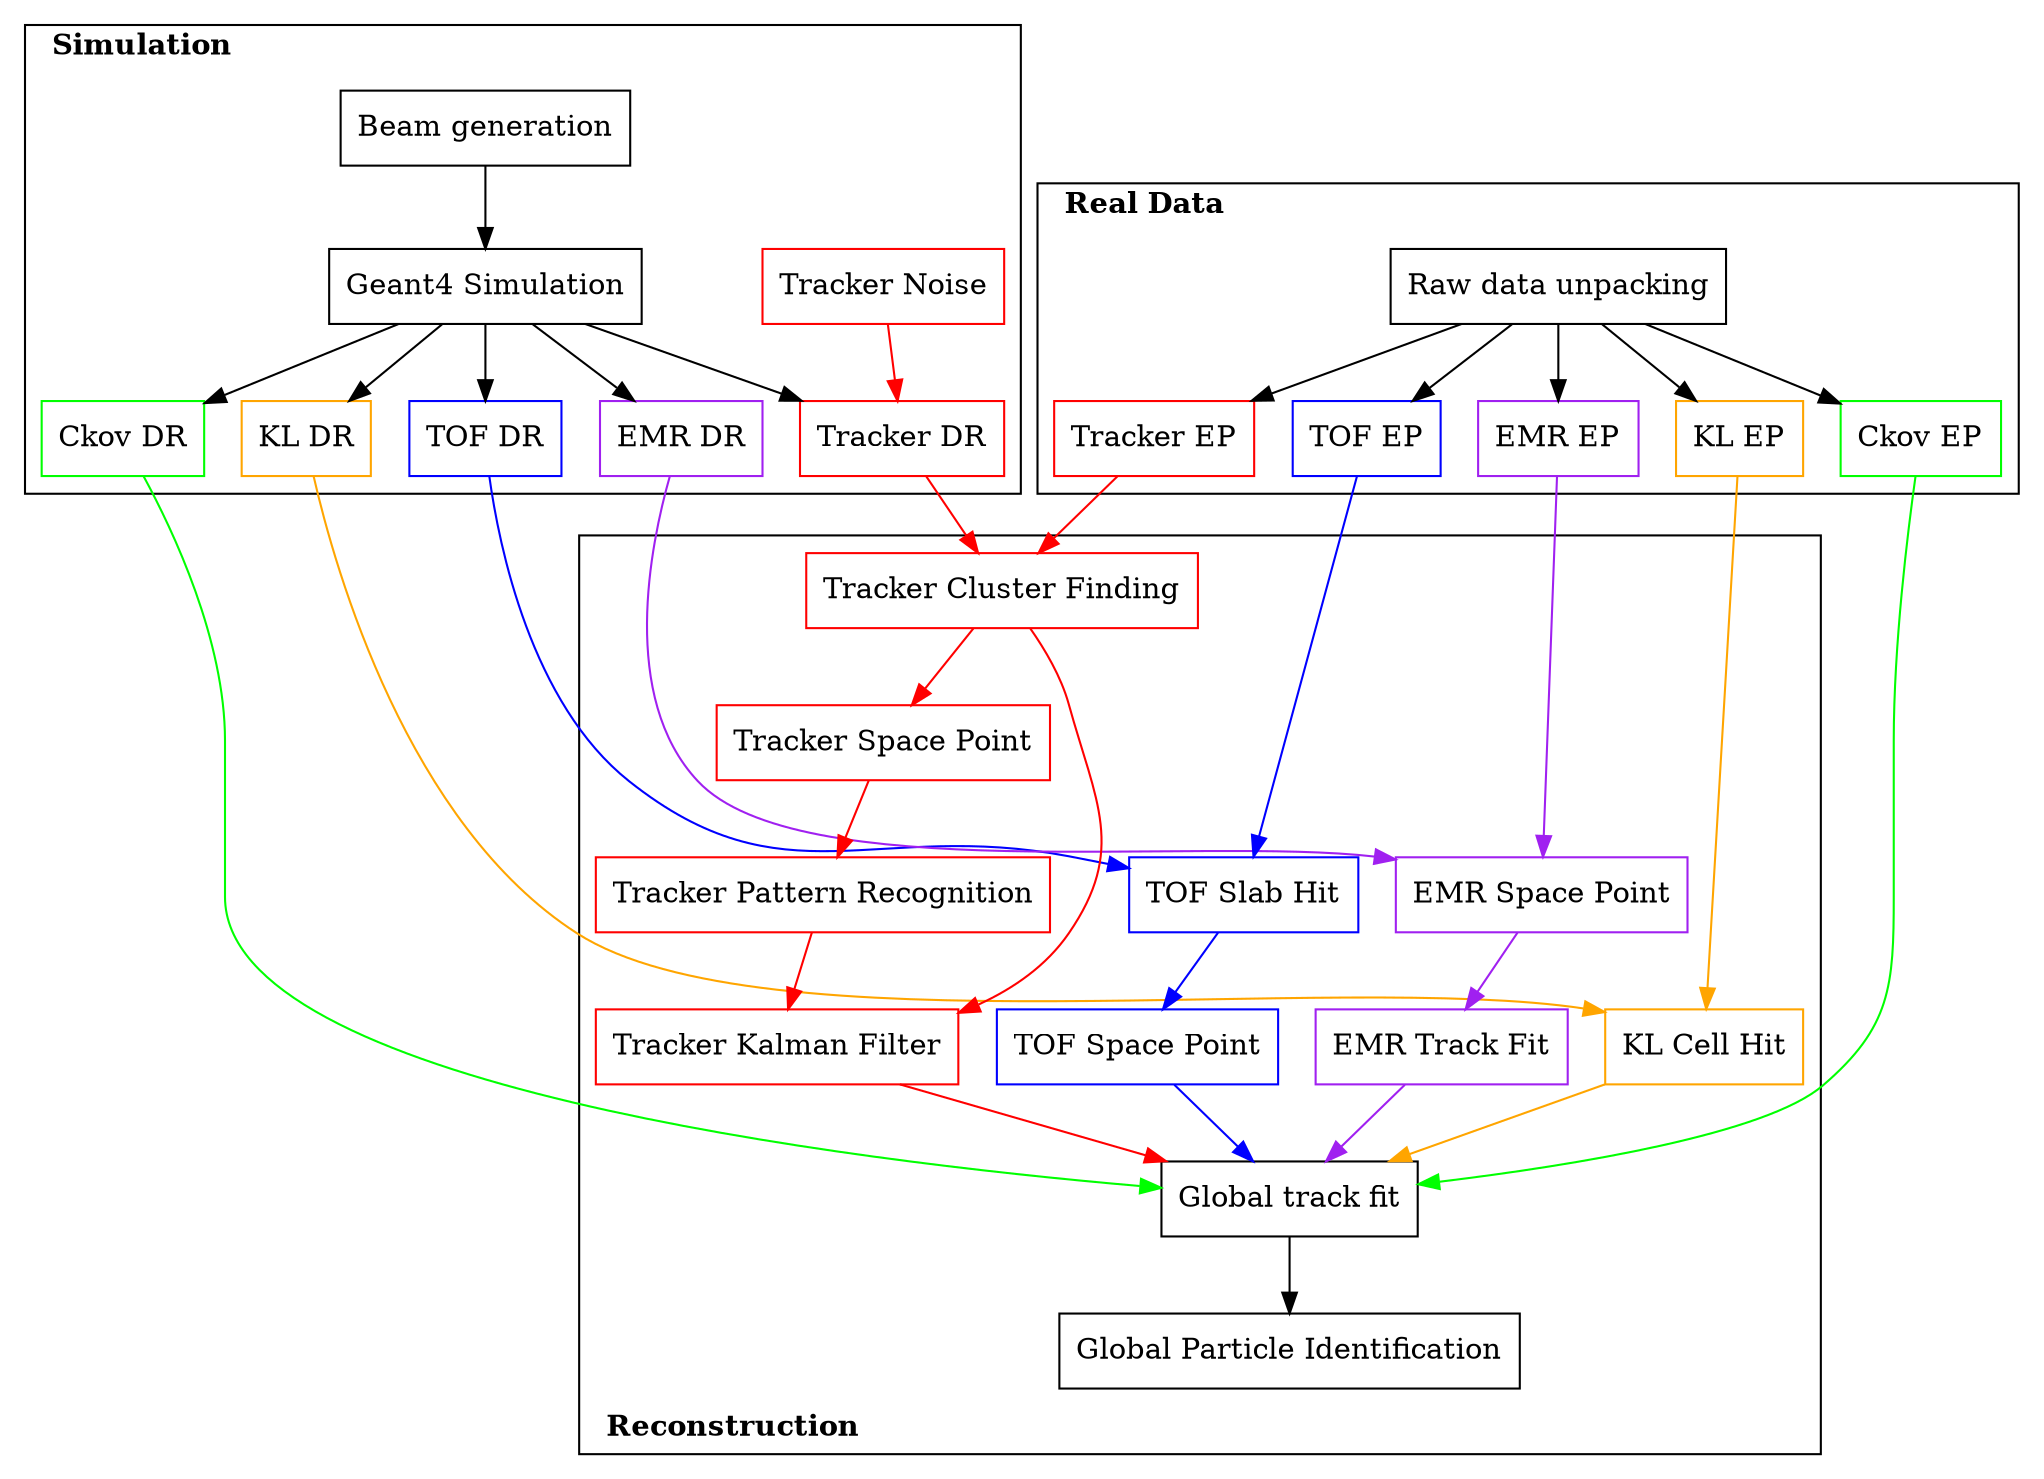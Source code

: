 // generate using "dot maus_process_diagram.dot -Tpdf -o maus_process_diagram.pdf"


digraph G {
  subgraph cluster_mc {
    label = < <B>Simulation</B> >
    labeljust = "l"

    beam_generation [shape=record, label="{Beam generation}"]
    simulation [shape=record, label="{Geant4 Simulation}"]
    tracker_mc_digitisation [shape=record, color="red", label="{Tracker DR}"]
    tracker_mc_noise [shape=record, color="red", label="{Tracker Noise}"]
    tof_mc_digitisation [shape=record, color="blue", label="{TOF DR}"]
    kl_mc_digitisation [shape=record, color = "orange", label="{KL DR}"]
    emr_mc_digitisation [shape=record, color = "purple", label="{EMR DR}"]
    ckov_mc_digitisation [shape=record, color = "green", label="{Ckov DR}"]
    // mc_trigger [shape=record, color=gray, fontcolor=gray, label="{MC Trigger}"]
  }

  subgraph cluster_raw {
    label = < <B>Real Data</B> >
    labeljust = "l"

    raw_data [shape=record, label="{Raw data unpacking}"]
    tof_digitisation [shape=record, color="blue", label="{TOF EP}"]
    tracker_digitisation [shape=record, color="red", label="{Tracker EP}"]
    kl_digitisation [shape=record, color = "orange", label="{KL EP}"]
    emr_digitisation [shape=record, color = "purple", label="{EMR EP}"]
    ckov_digitisation [shape=record, color = "green", label="{Ckov EP}"]
  }

  subgraph cluster_recon {
    label = < <B>Reconstruction</B> >
    labeljust = "l"
    labelloc = "b"

    tof_slab_hit [shape=record, color="blue", label="{TOF Slab Hit}"]
    tof_space_point [shape=record, color="blue", label="{TOF Space Point}"]

    tracker_cluster_finding [shape=record, color="red", label="{Tracker Cluster Finding}"]
    tracker_space_point [shape=record, color="red", label="{Tracker Space Point}"]
    tracker_pattern_recognition [shape=record, color="red", label="{Tracker Pattern Recognition}"]
    tracker_kalman_filter [shape=record, color="red", label="{Tracker Kalman Filter}"]

    kl_cell_hits [shape=record, color = "orange", label="{KL Cell Hit}"]

    emr_space_point [shape=record, color = "purple", label="{EMR Space Point}"]
    emr_track [shape=record, color = "purple", label="{EMR Track Fit}"]

    global_pid [shape=record, label="{Global Particle Identification}"]
    global_track_fit [shape=record, label="{Global track fit}"]
  }

  beam_generation -> simulation

    simulation -> tracker_mc_digitisation
    tracker_mc_noise -> tracker_mc_digitisation [color="red"]
      tracker_mc_digitisation -> tracker_cluster_finding [color="red"]
    raw_data -> tracker_digitisation
      tracker_digitisation -> tracker_cluster_finding [color="red"]
        tracker_cluster_finding -> tracker_space_point -> tracker_pattern_recognition -> tracker_kalman_filter [color="red"]
        tracker_cluster_finding -> tracker_kalman_filter [color="red"]
          tracker_kalman_filter -> global_track_fit [color="red"]

  simulation -> tof_mc_digitisation
    tof_mc_digitisation -> tof_slab_hit [color = "blue"]
  raw_data -> tof_digitisation
    tof_digitisation -> tof_slab_hit [color = "blue"]
      tof_slab_hit -> tof_space_point [color = "blue"]
        tof_space_point -> global_track_fit [color = "blue"]

  simulation -> kl_mc_digitisation
    kl_mc_digitisation -> kl_cell_hits [color = "orange"]
  raw_data -> kl_digitisation
    kl_digitisation -> kl_cell_hits [color = "orange"]
      kl_cell_hits -> global_track_fit [color = "orange"]

  simulation -> emr_mc_digitisation
  raw_data -> emr_digitisation
    emr_mc_digitisation -> emr_space_point [color = "purple"]
    emr_digitisation -> emr_space_point [color = "purple"]
      emr_space_point-> emr_track [color = "purple"]
        emr_track -> global_track_fit [color = "purple"]

  simulation -> ckov_mc_digitisation
    ckov_mc_digitisation -> global_track_fit [color = "green"]
  raw_data -> ckov_digitisation
    ckov_digitisation -> global_track_fit [color = "green"]

  global_track_fit -> global_pid
}



